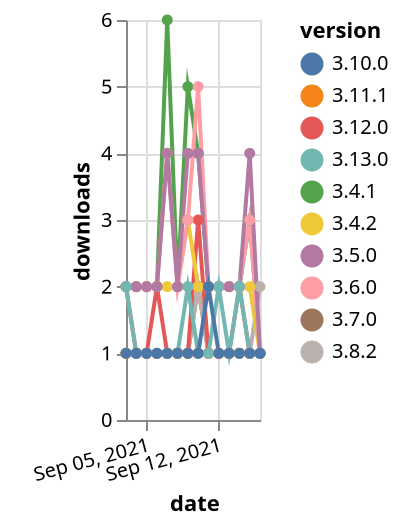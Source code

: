 {"$schema": "https://vega.github.io/schema/vega-lite/v5.json", "description": "A simple bar chart with embedded data.", "data": {"values": [{"date": "2021-09-03", "total": 282, "delta": 1, "version": "3.7.0"}, {"date": "2021-09-04", "total": 283, "delta": 1, "version": "3.7.0"}, {"date": "2021-09-05", "total": 284, "delta": 1, "version": "3.7.0"}, {"date": "2021-09-06", "total": 285, "delta": 1, "version": "3.7.0"}, {"date": "2021-09-07", "total": 286, "delta": 1, "version": "3.7.0"}, {"date": "2021-09-08", "total": 287, "delta": 1, "version": "3.7.0"}, {"date": "2021-09-09", "total": 288, "delta": 1, "version": "3.7.0"}, {"date": "2021-09-10", "total": 290, "delta": 2, "version": "3.7.0"}, {"date": "2021-09-11", "total": 291, "delta": 1, "version": "3.7.0"}, {"date": "2021-09-12", "total": 292, "delta": 1, "version": "3.7.0"}, {"date": "2021-09-13", "total": 293, "delta": 1, "version": "3.7.0"}, {"date": "2021-09-14", "total": 294, "delta": 1, "version": "3.7.0"}, {"date": "2021-09-15", "total": 295, "delta": 1, "version": "3.7.0"}, {"date": "2021-09-16", "total": 296, "delta": 1, "version": "3.7.0"}, {"date": "2021-09-03", "total": 380, "delta": 1, "version": "3.8.2"}, {"date": "2021-09-04", "total": 381, "delta": 1, "version": "3.8.2"}, {"date": "2021-09-05", "total": 382, "delta": 1, "version": "3.8.2"}, {"date": "2021-09-06", "total": 383, "delta": 1, "version": "3.8.2"}, {"date": "2021-09-07", "total": 384, "delta": 1, "version": "3.8.2"}, {"date": "2021-09-08", "total": 385, "delta": 1, "version": "3.8.2"}, {"date": "2021-09-09", "total": 386, "delta": 1, "version": "3.8.2"}, {"date": "2021-09-10", "total": 388, "delta": 2, "version": "3.8.2"}, {"date": "2021-09-11", "total": 389, "delta": 1, "version": "3.8.2"}, {"date": "2021-09-12", "total": 390, "delta": 1, "version": "3.8.2"}, {"date": "2021-09-13", "total": 391, "delta": 1, "version": "3.8.2"}, {"date": "2021-09-14", "total": 392, "delta": 1, "version": "3.8.2"}, {"date": "2021-09-15", "total": 393, "delta": 1, "version": "3.8.2"}, {"date": "2021-09-16", "total": 395, "delta": 2, "version": "3.8.2"}, {"date": "2021-09-03", "total": 190, "delta": 2, "version": "3.12.0"}, {"date": "2021-09-04", "total": 191, "delta": 1, "version": "3.12.0"}, {"date": "2021-09-05", "total": 192, "delta": 1, "version": "3.12.0"}, {"date": "2021-09-06", "total": 194, "delta": 2, "version": "3.12.0"}, {"date": "2021-09-07", "total": 195, "delta": 1, "version": "3.12.0"}, {"date": "2021-09-08", "total": 196, "delta": 1, "version": "3.12.0"}, {"date": "2021-09-09", "total": 197, "delta": 1, "version": "3.12.0"}, {"date": "2021-09-10", "total": 200, "delta": 3, "version": "3.12.0"}, {"date": "2021-09-11", "total": 201, "delta": 1, "version": "3.12.0"}, {"date": "2021-09-12", "total": 202, "delta": 1, "version": "3.12.0"}, {"date": "2021-09-13", "total": 203, "delta": 1, "version": "3.12.0"}, {"date": "2021-09-14", "total": 205, "delta": 2, "version": "3.12.0"}, {"date": "2021-09-15", "total": 206, "delta": 1, "version": "3.12.0"}, {"date": "2021-09-16", "total": 207, "delta": 1, "version": "3.12.0"}, {"date": "2021-09-03", "total": 1989, "delta": 2, "version": "3.4.2"}, {"date": "2021-09-04", "total": 1991, "delta": 2, "version": "3.4.2"}, {"date": "2021-09-05", "total": 1993, "delta": 2, "version": "3.4.2"}, {"date": "2021-09-06", "total": 1995, "delta": 2, "version": "3.4.2"}, {"date": "2021-09-07", "total": 1997, "delta": 2, "version": "3.4.2"}, {"date": "2021-09-08", "total": 1999, "delta": 2, "version": "3.4.2"}, {"date": "2021-09-09", "total": 2002, "delta": 3, "version": "3.4.2"}, {"date": "2021-09-10", "total": 2004, "delta": 2, "version": "3.4.2"}, {"date": "2021-09-11", "total": 2006, "delta": 2, "version": "3.4.2"}, {"date": "2021-09-12", "total": 2008, "delta": 2, "version": "3.4.2"}, {"date": "2021-09-13", "total": 2010, "delta": 2, "version": "3.4.2"}, {"date": "2021-09-14", "total": 2012, "delta": 2, "version": "3.4.2"}, {"date": "2021-09-15", "total": 2014, "delta": 2, "version": "3.4.2"}, {"date": "2021-09-16", "total": 2015, "delta": 1, "version": "3.4.2"}, {"date": "2021-09-03", "total": 160, "delta": 1, "version": "3.11.1"}, {"date": "2021-09-04", "total": 161, "delta": 1, "version": "3.11.1"}, {"date": "2021-09-05", "total": 162, "delta": 1, "version": "3.11.1"}, {"date": "2021-09-06", "total": 163, "delta": 1, "version": "3.11.1"}, {"date": "2021-09-07", "total": 164, "delta": 1, "version": "3.11.1"}, {"date": "2021-09-08", "total": 165, "delta": 1, "version": "3.11.1"}, {"date": "2021-09-09", "total": 166, "delta": 1, "version": "3.11.1"}, {"date": "2021-09-10", "total": 167, "delta": 1, "version": "3.11.1"}, {"date": "2021-09-11", "total": 168, "delta": 1, "version": "3.11.1"}, {"date": "2021-09-12", "total": 169, "delta": 1, "version": "3.11.1"}, {"date": "2021-09-13", "total": 170, "delta": 1, "version": "3.11.1"}, {"date": "2021-09-14", "total": 171, "delta": 1, "version": "3.11.1"}, {"date": "2021-09-15", "total": 172, "delta": 1, "version": "3.11.1"}, {"date": "2021-09-16", "total": 173, "delta": 1, "version": "3.11.1"}, {"date": "2021-09-03", "total": 4204, "delta": 2, "version": "3.4.1"}, {"date": "2021-09-04", "total": 4206, "delta": 2, "version": "3.4.1"}, {"date": "2021-09-05", "total": 4208, "delta": 2, "version": "3.4.1"}, {"date": "2021-09-06", "total": 4210, "delta": 2, "version": "3.4.1"}, {"date": "2021-09-07", "total": 4216, "delta": 6, "version": "3.4.1"}, {"date": "2021-09-08", "total": 4218, "delta": 2, "version": "3.4.1"}, {"date": "2021-09-09", "total": 4223, "delta": 5, "version": "3.4.1"}, {"date": "2021-09-10", "total": 4227, "delta": 4, "version": "3.4.1"}, {"date": "2021-09-11", "total": 4229, "delta": 2, "version": "3.4.1"}, {"date": "2021-09-12", "total": 4231, "delta": 2, "version": "3.4.1"}, {"date": "2021-09-13", "total": 4233, "delta": 2, "version": "3.4.1"}, {"date": "2021-09-14", "total": 4235, "delta": 2, "version": "3.4.1"}, {"date": "2021-09-15", "total": 4238, "delta": 3, "version": "3.4.1"}, {"date": "2021-09-16", "total": 4239, "delta": 1, "version": "3.4.1"}, {"date": "2021-09-03", "total": 2440, "delta": 2, "version": "3.6.0"}, {"date": "2021-09-04", "total": 2442, "delta": 2, "version": "3.6.0"}, {"date": "2021-09-05", "total": 2444, "delta": 2, "version": "3.6.0"}, {"date": "2021-09-06", "total": 2446, "delta": 2, "version": "3.6.0"}, {"date": "2021-09-07", "total": 2450, "delta": 4, "version": "3.6.0"}, {"date": "2021-09-08", "total": 2452, "delta": 2, "version": "3.6.0"}, {"date": "2021-09-09", "total": 2455, "delta": 3, "version": "3.6.0"}, {"date": "2021-09-10", "total": 2460, "delta": 5, "version": "3.6.0"}, {"date": "2021-09-11", "total": 2462, "delta": 2, "version": "3.6.0"}, {"date": "2021-09-12", "total": 2464, "delta": 2, "version": "3.6.0"}, {"date": "2021-09-13", "total": 2466, "delta": 2, "version": "3.6.0"}, {"date": "2021-09-14", "total": 2468, "delta": 2, "version": "3.6.0"}, {"date": "2021-09-15", "total": 2471, "delta": 3, "version": "3.6.0"}, {"date": "2021-09-16", "total": 2472, "delta": 1, "version": "3.6.0"}, {"date": "2021-09-03", "total": 2951, "delta": 2, "version": "3.5.0"}, {"date": "2021-09-04", "total": 2953, "delta": 2, "version": "3.5.0"}, {"date": "2021-09-05", "total": 2955, "delta": 2, "version": "3.5.0"}, {"date": "2021-09-06", "total": 2957, "delta": 2, "version": "3.5.0"}, {"date": "2021-09-07", "total": 2961, "delta": 4, "version": "3.5.0"}, {"date": "2021-09-08", "total": 2963, "delta": 2, "version": "3.5.0"}, {"date": "2021-09-09", "total": 2967, "delta": 4, "version": "3.5.0"}, {"date": "2021-09-10", "total": 2971, "delta": 4, "version": "3.5.0"}, {"date": "2021-09-11", "total": 2973, "delta": 2, "version": "3.5.0"}, {"date": "2021-09-12", "total": 2975, "delta": 2, "version": "3.5.0"}, {"date": "2021-09-13", "total": 2977, "delta": 2, "version": "3.5.0"}, {"date": "2021-09-14", "total": 2979, "delta": 2, "version": "3.5.0"}, {"date": "2021-09-15", "total": 2983, "delta": 4, "version": "3.5.0"}, {"date": "2021-09-16", "total": 2984, "delta": 1, "version": "3.5.0"}, {"date": "2021-09-03", "total": 122, "delta": 2, "version": "3.13.0"}, {"date": "2021-09-04", "total": 123, "delta": 1, "version": "3.13.0"}, {"date": "2021-09-05", "total": 124, "delta": 1, "version": "3.13.0"}, {"date": "2021-09-06", "total": 125, "delta": 1, "version": "3.13.0"}, {"date": "2021-09-07", "total": 126, "delta": 1, "version": "3.13.0"}, {"date": "2021-09-08", "total": 127, "delta": 1, "version": "3.13.0"}, {"date": "2021-09-09", "total": 129, "delta": 2, "version": "3.13.0"}, {"date": "2021-09-10", "total": 130, "delta": 1, "version": "3.13.0"}, {"date": "2021-09-11", "total": 131, "delta": 1, "version": "3.13.0"}, {"date": "2021-09-12", "total": 133, "delta": 2, "version": "3.13.0"}, {"date": "2021-09-13", "total": 134, "delta": 1, "version": "3.13.0"}, {"date": "2021-09-14", "total": 136, "delta": 2, "version": "3.13.0"}, {"date": "2021-09-15", "total": 137, "delta": 1, "version": "3.13.0"}, {"date": "2021-09-16", "total": 138, "delta": 1, "version": "3.13.0"}, {"date": "2021-09-03", "total": 174, "delta": 1, "version": "3.10.0"}, {"date": "2021-09-04", "total": 175, "delta": 1, "version": "3.10.0"}, {"date": "2021-09-05", "total": 176, "delta": 1, "version": "3.10.0"}, {"date": "2021-09-06", "total": 177, "delta": 1, "version": "3.10.0"}, {"date": "2021-09-07", "total": 178, "delta": 1, "version": "3.10.0"}, {"date": "2021-09-08", "total": 179, "delta": 1, "version": "3.10.0"}, {"date": "2021-09-09", "total": 180, "delta": 1, "version": "3.10.0"}, {"date": "2021-09-10", "total": 181, "delta": 1, "version": "3.10.0"}, {"date": "2021-09-11", "total": 183, "delta": 2, "version": "3.10.0"}, {"date": "2021-09-12", "total": 184, "delta": 1, "version": "3.10.0"}, {"date": "2021-09-13", "total": 185, "delta": 1, "version": "3.10.0"}, {"date": "2021-09-14", "total": 186, "delta": 1, "version": "3.10.0"}, {"date": "2021-09-15", "total": 187, "delta": 1, "version": "3.10.0"}, {"date": "2021-09-16", "total": 188, "delta": 1, "version": "3.10.0"}]}, "width": "container", "mark": {"type": "line", "point": {"filled": true}}, "encoding": {"x": {"field": "date", "type": "temporal", "timeUnit": "yearmonthdate", "title": "date", "axis": {"labelAngle": -15}}, "y": {"field": "delta", "type": "quantitative", "title": "downloads"}, "color": {"field": "version", "type": "nominal"}, "tooltip": {"field": "delta"}}}
